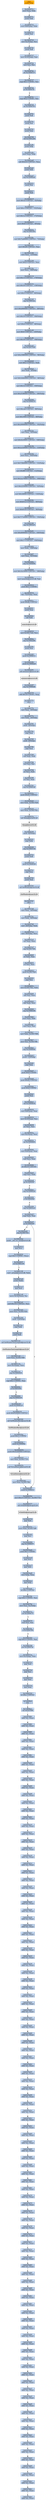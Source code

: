 digraph G {
node[shape=rectangle,style=filled,fillcolor=lightsteelblue,color=lightsteelblue]
bgcolor="transparent"
a0x1000471bpushl_ebp[label="start\npushl %ebp",color="lightgrey",fillcolor="orange"];
a0x1000471cmovl_esp_ebp[label="0x1000471c\nmovl %esp, %ebp"];
a0x1000471epushl_ebx[label="0x1000471e\npushl %ebx"];
a0x1000471fmovl_0x8ebp__ebx[label="0x1000471f\nmovl 0x8(%ebp), %ebx"];
a0x10004722pushl_esi[label="0x10004722\npushl %esi"];
a0x10004723movl_0xcebp__esi[label="0x10004723\nmovl 0xc(%ebp), %esi"];
a0x10004726pushl_edi[label="0x10004726\npushl %edi"];
a0x10004727movl_0x10ebp__edi[label="0x10004727\nmovl 0x10(%ebp), %edi"];
a0x1000472atestl_esi_esi[label="0x1000472a\ntestl %esi, %esi"];
a0x1000472cjne_0x10004737[label="0x1000472c\njne 0x10004737"];
a0x10004737cmpl_0x1UINT8_esi[label="0x10004737\ncmpl $0x1<UINT8>, %esi"];
a0x1000473aje_0x10004741[label="0x1000473a\nje 0x10004741"];
a0x1000473ccmpl_0x2UINT8_esi[label="0x1000473c\ncmpl $0x2<UINT8>, %esi"];
a0x1000473fjne_0x10004763[label="0x1000473f\njne 0x10004763"];
a0x10004763pushl_edi[label="0x10004763\npushl %edi"];
a0x10004764pushl_esi[label="0x10004764\npushl %esi"];
a0x10004765pushl_ebx[label="0x10004765\npushl %ebx"];
a0x10004766call_0x10001a9d[label="0x10004766\ncall 0x10001a9d"];
a0x10001a9dpushl_ebp[label="0x10001a9d\npushl %ebp"];
a0x10001a9emovl_esp_ebp[label="0x10001a9e\nmovl %esp, %ebp"];
a0x10001aa0subl_0x4c4UINT32_esp[label="0x10001aa0\nsubl $0x4c4<UINT32>, %esp"];
a0x10001aa6pushl_ebx[label="0x10001aa6\npushl %ebx"];
a0x10001aa7jmp_0x100062e4[label="0x10001aa7\njmp 0x100062e4"];
a0x10002b16pushl_esi[label="0x10002b16\npushl %esi"];
a0x10002b17pushl_edi[label="0x10002b17\npushl %edi"];
a0x10002b18movl_0x32UINT32__52ebp_[label="0x10002b18\nmovl $0x32<UINT32>, -52(%ebp)"];
a0x10002b1fmovl_0xcUINT32__152ebp_[label="0x10002b1f\nmovl $0xc<UINT32>, -152(%ebp)"];
a0x10002b29movl_0x1aUINT32__172ebp_[label="0x10002b29\nmovl $0x1a<UINT32>, -172(%ebp)"];
a0x10002b33movl_0x8UINT32__8ebp_[label="0x10002b33\nmovl $0x8<UINT32>, -8(%ebp)"];
a0x10002b3ajmp_0x100010fa[label="0x10002b3a\njmp 0x100010fa"];
a0x100010famovl_0x72a80000UINT32__72ebp_[label="0x100010fa\nmovl $0x72a80000<UINT32>, -72(%ebp)"];
a0x10001101movl_0x28UINT32_eax[label="0x10001101\nmovl $0x28<UINT32>, %eax"];
a0x10001106movl_eax__12ebp_[label="0x10001106\nmovl %eax, -12(%ebp)"];
a0x10001109movl_0x2UINT32_ecx[label="0x10001109\nmovl $0x2<UINT32>, %ecx"];
a0x1000110emovl_ecx__148ebp_[label="0x1000110e\nmovl %ecx, -148(%ebp)"];
a0x10001114movl_0x13UINT32__176ebp_[label="0x10001114\nmovl $0x13<UINT32>, -176(%ebp)"];
a0x1000111emovl_0x16UINT32__136ebp_[label="0x1000111e\nmovl $0x16<UINT32>, -136(%ebp)"];
a0x10001128movl_0x3UINT32__60ebp_[label="0x10001128\nmovl $0x3<UINT32>, -60(%ebp)"];
a0x1000112fjmp_0x10001cbc[label="0x1000112f\njmp 0x10001cbc"];
a0x10001cbcmovl_0xb960000UINT32__28ebp_[label="0x10001cbc\nmovl $0xb960000<UINT32>, -28(%ebp)"];
a0x10001cc3movl_0x10UINT32__184ebp_[label="0x10001cc3\nmovl $0x10<UINT32>, -184(%ebp)"];
a0x10001ccdmovl_0x4UINT32__48ebp_[label="0x10001ccd\nmovl $0x4<UINT32>, -48(%ebp)"];
a0x10001cd4movl_0x0UINT32__120ebp_[label="0x10001cd4\nmovl $0x0<UINT32>, -120(%ebp)"];
a0x10001cdbmovl_0x18UINT32__196ebp_[label="0x10001cdb\nmovl $0x18<UINT32>, -196(%ebp)"];
a0x10001ce5jmp_0x10017430[label="0x10001ce5\njmp 0x10017430"];
a0x10002021movl_0x23880000UINT32__96ebp_[label="0x10002021\nmovl $0x23880000<UINT32>, -96(%ebp)"];
a0x10002028movl_0x1UINT32_edx[label="0x10002028\nmovl $0x1<UINT32>, %edx"];
a0x1000202dmovl_edx__4ebp_[label="0x1000202d\nmovl %edx, -4(%ebp)"];
a0x10002030movl_0x5d4b0000UINT32__48ebp_[label="0x10002030\nmovl $0x5d4b0000<UINT32>, -48(%ebp)"];
a0x10002037movl_0x12UINT32__100ebp_[label="0x10002037\nmovl $0x12<UINT32>, -100(%ebp)"];
a0x1000203emovl_0x253f0000UINT32__180ebp_[label="0x1000203e\nmovl $0x253f0000<UINT32>, -180(%ebp)"];
a0x10002048jmp_0x10006274[label="0x10002048\njmp 0x10006274"];
a0x10002116movl_0xcabUINT32__88ebp_[label="0x10002116\nmovl $0xcab<UINT32>, -88(%ebp)"];
a0x1000211dmovl_0x1000UINT32__48ebp_[label="0x1000211d\nmovl $0x1000<UINT32>, -48(%ebp)"];
a0x10002124movl_0x20000000UINT32__192ebp_[label="0x10002124\nmovl $0x20000000<UINT32>, -192(%ebp)"];
a0x1000212emovl_eax__16ebp_[label="0x1000212e\nmovl %eax, -16(%ebp)"];
a0x10002131movl_0x42c0000UINT32__168ebp_[label="0x10002131\nmovl $0x42c0000<UINT32>, -168(%ebp)"];
a0x1000213bmovl_0x2a320000UINT32__124ebp_[label="0x1000213b\nmovl $0x2a320000<UINT32>, -124(%ebp)"];
a0x10002142movl_ecx__164ebp_[label="0x10002142\nmovl %ecx, -164(%ebp)"];
a0x10002148movl_0x72fb0000UINT32__132ebp_[label="0x10002148\nmovl $0x72fb0000<UINT32>, -132(%ebp)"];
a0x10002152movl_0xffffUINT32__112ebp_[label="0x10002152\nmovl $0xffff<UINT32>, -112(%ebp)"];
a0x10002159movl_0x2aa70000UINT32__108ebp_[label="0x10002159\nmovl $0x2aa70000<UINT32>, -108(%ebp)"];
a0x10002160movl_0x2250000UINT32__32ebp_[label="0x10002160\nmovl $0x2250000<UINT32>, -32(%ebp)"];
a0x10002167movl_0x3d090UINT32__116ebp_[label="0x10002167\nmovl $0x3d090<UINT32>, -116(%ebp)"];
a0x1000216emovl_0x831eUINT32__48ebp_[label="0x1000216e\nmovl $0x831e<UINT32>, -48(%ebp)"];
a0x10002175movl_0x6516UINT32__36ebp_[label="0x10002175\nmovl $0x6516<UINT32>, -36(%ebp)"];
a0x1000217cmovl_0x717e0000UINT32__156ebp_[label="0x1000217c\nmovl $0x717e0000<UINT32>, -156(%ebp)"];
a0x10002186jmp_0x10003cf3[label="0x10002186\njmp 0x10003cf3"];
a0x10003cf3movl_0x4000000UINT32__160ebp_[label="0x10003cf3\nmovl $0x4000000<UINT32>, -160(%ebp)"];
a0x10003cfdmovl_0x17UINT32__104ebp_[label="0x10003cfd\nmovl $0x17<UINT32>, -104(%ebp)"];
a0x10003d04movl_edx__128ebp_[label="0x10003d04\nmovl %edx, -128(%ebp)"];
a0x10003d07movl_eax__92ebp_[label="0x10003d07\nmovl %eax, -92(%ebp)"];
a0x10003d0ajmp_0x10004004[label="0x10003d0a\njmp 0x10004004"];
a0x10004004movl_0x1fa10000UINT32__188ebp_[label="0x10004004\nmovl $0x1fa10000<UINT32>, -188(%ebp)"];
a0x1000400emovl_memchr_msvcrt_dll_edi[label="0x1000400e\nmovl memchr@msvcrt.dll, %edi"];
a0x10004014pushl_0x1cUINT8[label="0x10004014\npushl $0x1c<UINT8>"];
a0x10004016leal__752ebp__eax[label="0x10004016\nleal -752(%ebp), %eax"];
a0x1000401cpushl_0x8bUINT32[label="0x1000401c\npushl $0x8b<UINT32>"];
a0x10004021pushl_eax[label="0x10004021\npushl %eax"];
a0x10004022call_edi[label="0x10004022\ncall %edi"];
memchr_msvcrt_dll[label="memchr@msvcrt.dll",color="lightgrey",fillcolor="lightgrey"];
a0x10004024movl_0x100173a4_ecx[label="0x10004024\nmovl 0x100173a4, %ecx"];
a0x1000402ajmp_0x10002284[label="0x1000402a\njmp 0x10002284"];
a0x10002284pushl_ecx[label="0x10002284\npushl %ecx"];
a0x10002285pushl_0x1000611c[label="0x10002285\npushl 0x1000611c"];
a0x1000228bpushl_0x100062e8[label="0x1000228b\npushl 0x100062e8"];
a0x10002291call_memmove_msvcrt_dll[label="0x10002291\ncall memmove@msvcrt.dll"];
memmove_msvcrt_dll[label="memmove@msvcrt.dll",color="lightgrey",fillcolor="lightgrey"];
a0x10002297jmp_0x100060e8[label="0x10002297\njmp 0x100060e8"];
a0x10003776addl_0x18UINT8_esp[label="0x10003776\naddl $0x18<UINT8>, %esp"];
a0x10003779rdtsc_[label="0x10003779\nrdtsc "];
a0x1000377bmovl_eax__20ebp_[label="0x1000377b\nmovl %eax, -20(%ebp)"];
a0x1000377emovl_edx__24ebp_[label="0x1000377e\nmovl %edx, -24(%ebp)"];
a0x10003781pushl__24ebp_[label="0x10003781\npushl -24(%ebp)"];
a0x10003784popl_eax[label="0x10003784\npopl %eax"];
a0x10003785pushl__20ebp_[label="0x10003785\npushl -20(%ebp)"];
a0x10003788popl_ecx[label="0x10003788\npopl %ecx"];
a0x10003789subl_edx_edx[label="0x10003789\nsubl %edx, %edx"];
a0x1000378bxorl_esi_esi[label="0x1000378b\nxorl %esi, %esi"];
a0x1000378dorl_ecx_edx[label="0x1000378d\norl %ecx, %edx"];
a0x1000378forl_esi_eax[label="0x1000378f\norl %esi, %eax"];
a0x10003791jmp_0x100061e8[label="0x10003791\njmp 0x100061e8"];
a0x1000422apushl_0x82UINT32[label="0x1000422a\npushl $0x82<UINT32>"];
a0x1000422fmovl_edx_0x10017928[label="0x1000422f\nmovl %edx, 0x10017928"];
a0x10004235movl_eax_0x1001792c[label="0x10004235\nmovl %eax, 0x1001792c"];
a0x1000423acall_Sleep_kernel32_dll[label="0x1000423a\ncall Sleep@kernel32.dll"];
Sleep_kernel32_dll[label="Sleep@kernel32.dll",color="lightgrey",fillcolor="lightgrey"];
a0x10004240pushl__60ebp_[label="0x10004240\npushl -60(%ebp)"];
a0x10004243popl_edx[label="0x10004243\npopl %edx"];
a0x10004244jmp_0x100037c8[label="0x10004244\njmp 0x100037c8"];
a0x100037c8pushl_edx[label="0x100037c8\npushl %edx"];
a0x100037c9pushl_0x10006300[label="0x100037c9\npushl 0x10006300"];
a0x100037cfpopl_eax[label="0x100037cf\npopl %eax"];
a0x100037d0pushl_eax[label="0x100037d0\npushl %eax"];
a0x100037d1call_GetWindow_user32_dll[label="0x100037d1\ncall GetWindow@user32.dll"];
GetWindow_user32_dll[label="GetWindow@user32.dll",color="lightgrey",fillcolor="lightgrey"];
a0x100037d7rdtsc_[label="0x100037d7\nrdtsc "];
a0x100037d9movl_eax__24ebp_[label="0x100037d9\nmovl %eax, -24(%ebp)"];
a0x100037dcmovl_edx__60ebp_[label="0x100037dc\nmovl %edx, -60(%ebp)"];
a0x100037dfmovl__24ebp__edx[label="0x100037df\nmovl -24(%ebp), %edx"];
a0x100037e2movl__60ebp__ecx[label="0x100037e2\nmovl -60(%ebp), %ecx"];
a0x100037e5xorl_eax_eax[label="0x100037e5\nxorl %eax, %eax"];
a0x100037e7jmp_0x100173f4[label="0x100037e7\njmp 0x100173f4"];
a0x1000262forl_edx_eax[label="0x1000262f\norl %edx, %eax"];
a0x10002631orl_esi_ecx[label="0x10002631\norl %esi, %ecx"];
a0x10002633pushl_0x10017928[label="0x10002633\npushl 0x10017928"];
a0x10002639popl_esi[label="0x10002639\npopl %esi"];
a0x1000263amovl_0x1001792c_edx[label="0x1000263a\nmovl 0x1001792c, %edx"];
a0x10002640subl_esi_eax[label="0x10002640\nsubl %esi, %eax"];
a0x10002642sbbl_edx_ecx[label="0x10002642\nsbbl %edx, %ecx"];
a0x10002644jmp_0x10006184[label="0x10002644\njmp 0x10006184"];
a0x10003fddmovl_eax_ebx[label="0x10003fdd\nmovl %eax, %ebx"];
a0x10003fdfmovl_ecx_esi[label="0x10003fdf\nmovl %ecx, %esi"];
a0x10003fe1movl_ebx_0x10017988[label="0x10003fe1\nmovl %ebx, 0x10017988"];
a0x10003fe7movl_esi_0x1001798c[label="0x10003fe7\nmovl %esi, 0x1001798c"];
a0x10003fedjmp_0x10006044[label="0x10003fed\njmp 0x10006044"];
a0x10002bd3pushl__116ebp_[label="0x10002bd3\npushl -116(%ebp)"];
a0x10002bd6popl_eax[label="0x10002bd6\npopl %eax"];
a0x10002bd7pushl_0x0UINT8[label="0x10002bd7\npushl $0x0<UINT8>"];
a0x10002bd9pushl_0x82UINT32[label="0x10002bd9\npushl $0x82<UINT32>"];
a0x10002bdepushl_0x0UINT8[label="0x10002bde\npushl $0x0<UINT8>"];
a0x10002be0pushl_eax[label="0x10002be0\npushl %eax"];
a0x10002be1call_0x10004630[label="0x10002be1\ncall 0x10004630"];
a0x10004630movl_0x8esp__eax[label="0x10004630\nmovl 0x8(%esp), %eax"];
a0x10004634movl_0x10esp__ecx[label="0x10004634\nmovl 0x10(%esp), %ecx"];
a0x10004638orl_eax_ecx[label="0x10004638\norl %eax, %ecx"];
a0x1000463amovl_0xcesp__ecx[label="0x1000463a\nmovl 0xc(%esp), %ecx"];
a0x1000463ejne_0x10004649[label="0x1000463e\njne 0x10004649"];
a0x10004640movl_0x4esp__eax[label="0x10004640\nmovl 0x4(%esp), %eax"];
a0x10004644mull_ecx_eax[label="0x10004644\nmull %ecx, %eax"];
a0x10004646ret_0x10UINT16[label="0x10004646\nret $0x10<UINT16>"];
a0x10002be6cmpl_esi_edx[label="0x10002be6\ncmpl %esi, %edx"];
a0x10002be8jg_0x10004367[label="0x10002be8\njg 0x10004367"];
a0x10002beejmp_0x10006224[label="0x10002bee\njmp 0x10006224"];
a0x10001052jl_0x1000292d[label="0x10001052\njl 0x1000292d"];
a0x10001058jmp_0x10003ce5[label="0x10001058\njmp 0x10003ce5"];
a0x10003ce5cmpl_ebx_eax[label="0x10003ce5\ncmpl %ebx, %eax"];
a0x10003ce7ja_0x10004367[label="0x10003ce7\nja 0x10004367"];
a0x10003cedjmp_0x1001741c[label="0x10003ced\njmp 0x1001741c"];
a0x10004367pushl_0x1000621c[label="0x10004367\npushl 0x1000621c"];
a0x1000436dmovl_0xc5UINT32_0x10017724[label="0x1000436d\nmovl $0xc5<UINT32>, 0x10017724"];
a0x10004377call_IsValidSid_advapi32_dll[label="0x10004377\ncall IsValidSid@advapi32.dll"];
IsValidSid_advapi32_dll[label="IsValidSid@advapi32.dll",color="lightgrey",fillcolor="lightgrey"];
a0x1000437dpopl_edi[label="0x1000437d\npopl %edi"];
a0x1000437emovl_eax_0x10017a80[label="0x1000437e\nmovl %eax, 0x10017a80"];
a0x10004383popl_esi[label="0x10004383\npopl %esi"];
a0x10004384jmp_0x10006070[label="0x10004384\njmp 0x10006070"];
a0x10003ee4pushl_0x1UINT8[label="0x10003ee4\npushl $0x1<UINT8>"];
a0x10003ee6popl_eax[label="0x10003ee6\npopl %eax"];
a0x10003ee7popl_ebx[label="0x10003ee7\npopl %ebx"];
a0x10003ee8movl_ebp_esp[label="0x10003ee8\nmovl %ebp, %esp"];
a0x10003eeapopl_ebp[label="0x10003eea\npopl %ebp"];
a0x10003eebret_0xcUINT16[label="0x10003eeb\nret $0xc<UINT16>"];
a0x1000476bcmpl_0x1UINT8_esi[label="0x1000476b\ncmpl $0x1<UINT8>, %esi"];
a0x1000476emovl_eax_0xcebp_[label="0x1000476e\nmovl %eax, 0xc(%ebp)"];
a0x10004771jne_0x1000477f[label="0x10004771\njne 0x1000477f"];
a0x1000477ftestl_esi_esi[label="0x1000477f\ntestl %esi, %esi"];
a0x10004781je_0x10004788[label="0x10004781\nje 0x10004788"];
a0x10004783cmpl_0x3UINT8_esi[label="0x10004783\ncmpl $0x3<UINT8>, %esi"];
a0x10004786jne_0x100047ae[label="0x10004786\njne 0x100047ae"];
a0x100047aemovl_0xcebp__eax[label="0x100047ae\nmovl 0xc(%ebp), %eax"];
a0x100047b1popl_edi[label="0x100047b1\npopl %edi"];
a0x100047b2popl_esi[label="0x100047b2\npopl %esi"];
a0x100047b3popl_ebx[label="0x100047b3\npopl %ebx"];
a0x100047b4popl_ebp[label="0x100047b4\npopl %ebp"];
a0x100047b5ret_0xcUINT16[label="0x100047b5\nret $0xc<UINT16>"];
a0x7c8000c0nop_[label="0x7c8000c0\nnop "];
a0x7c8000c1call_0x63d7f9f4[label="0x7c8000c1\ncall 0x63d7f9f4"];
a0x63d7f9f4addb_al_eax_[label="0x63d7f9f4\naddb %al, (%eax)"];
a0x63d7f9f6addb_al_eax_[label="0x63d7f9f6\naddb %al, (%eax)"];
a0x63d7f9f8addb_al_eax_[label="0x63d7f9f8\naddb %al, (%eax)"];
a0x63d7f9faaddb_al_eax_[label="0x63d7f9fa\naddb %al, (%eax)"];
a0x63d7f9fcaddb_al_eax_[label="0x63d7f9fc\naddb %al, (%eax)"];
a0x63d7f9feaddb_al_eax_[label="0x63d7f9fe\naddb %al, (%eax)"];
a0x63d7fa00addb_al_eax_[label="0x63d7fa00\naddb %al, (%eax)"];
a0x63d7fa02addb_al_eax_[label="0x63d7fa02\naddb %al, (%eax)"];
a0x63d7fa04addb_al_eax_[label="0x63d7fa04\naddb %al, (%eax)"];
a0x63d7fa06addb_al_eax_[label="0x63d7fa06\naddb %al, (%eax)"];
a0x63d7fa08addb_al_eax_[label="0x63d7fa08\naddb %al, (%eax)"];
a0x63d7fa0aaddb_al_eax_[label="0x63d7fa0a\naddb %al, (%eax)"];
a0x63d7fa0caddb_al_eax_[label="0x63d7fa0c\naddb %al, (%eax)"];
a0x63d7fa0eaddb_al_eax_[label="0x63d7fa0e\naddb %al, (%eax)"];
a0x63d7fa10addb_al_eax_[label="0x63d7fa10\naddb %al, (%eax)"];
a0x63d7fa12addb_al_eax_[label="0x63d7fa12\naddb %al, (%eax)"];
a0x63d7fa14addb_al_eax_[label="0x63d7fa14\naddb %al, (%eax)"];
a0x63d7fa16addb_al_eax_[label="0x63d7fa16\naddb %al, (%eax)"];
a0x63d7fa18addb_al_eax_[label="0x63d7fa18\naddb %al, (%eax)"];
a0x63d7fa1aaddb_al_eax_[label="0x63d7fa1a\naddb %al, (%eax)"];
a0x63d7fa1caddb_al_eax_[label="0x63d7fa1c\naddb %al, (%eax)"];
a0x63d7fa1eaddb_al_eax_[label="0x63d7fa1e\naddb %al, (%eax)"];
a0x63d7fa20addb_al_eax_[label="0x63d7fa20\naddb %al, (%eax)"];
a0x63d7fa22addb_al_eax_[label="0x63d7fa22\naddb %al, (%eax)"];
a0x63d7fa24addb_al_eax_[label="0x63d7fa24\naddb %al, (%eax)"];
a0x63d7fa26addb_al_eax_[label="0x63d7fa26\naddb %al, (%eax)"];
a0x63d7fa28addb_al_eax_[label="0x63d7fa28\naddb %al, (%eax)"];
a0x63d7fa2aaddb_al_eax_[label="0x63d7fa2a\naddb %al, (%eax)"];
a0x63d7fa2caddb_al_eax_[label="0x63d7fa2c\naddb %al, (%eax)"];
a0x63d7fa2eaddb_al_eax_[label="0x63d7fa2e\naddb %al, (%eax)"];
a0x63d7fa30addb_al_eax_[label="0x63d7fa30\naddb %al, (%eax)"];
a0x63d7fa32addb_al_eax_[label="0x63d7fa32\naddb %al, (%eax)"];
a0x63d7fa34addb_al_eax_[label="0x63d7fa34\naddb %al, (%eax)"];
a0x63d7fa36addb_al_eax_[label="0x63d7fa36\naddb %al, (%eax)"];
a0x63d7fa38addb_al_eax_[label="0x63d7fa38\naddb %al, (%eax)"];
a0x63d7fa3aaddb_al_eax_[label="0x63d7fa3a\naddb %al, (%eax)"];
a0x63d7fa3caddb_al_eax_[label="0x63d7fa3c\naddb %al, (%eax)"];
a0x63d7fa3eaddb_al_eax_[label="0x63d7fa3e\naddb %al, (%eax)"];
a0x63d7fa40addb_al_eax_[label="0x63d7fa40\naddb %al, (%eax)"];
a0x63d7fa42addb_al_eax_[label="0x63d7fa42\naddb %al, (%eax)"];
a0x63d7fa44addb_al_eax_[label="0x63d7fa44\naddb %al, (%eax)"];
a0x63d7fa46addb_al_eax_[label="0x63d7fa46\naddb %al, (%eax)"];
a0x63d7fa48addb_al_eax_[label="0x63d7fa48\naddb %al, (%eax)"];
a0x63d7fa4aaddb_al_eax_[label="0x63d7fa4a\naddb %al, (%eax)"];
a0x63d7fa4caddb_al_eax_[label="0x63d7fa4c\naddb %al, (%eax)"];
a0x63d7fa4eaddb_al_eax_[label="0x63d7fa4e\naddb %al, (%eax)"];
a0x63d7fa50addb_al_eax_[label="0x63d7fa50\naddb %al, (%eax)"];
a0x63d7fa52addb_al_eax_[label="0x63d7fa52\naddb %al, (%eax)"];
a0x63d7fa54addb_al_eax_[label="0x63d7fa54\naddb %al, (%eax)"];
a0x63d7fa56addb_al_eax_[label="0x63d7fa56\naddb %al, (%eax)"];
a0x63d7fa58addb_al_eax_[label="0x63d7fa58\naddb %al, (%eax)"];
a0x63d7fa5aaddb_al_eax_[label="0x63d7fa5a\naddb %al, (%eax)"];
a0x63d7fa5caddb_al_eax_[label="0x63d7fa5c\naddb %al, (%eax)"];
a0x63d7fa5eaddb_al_eax_[label="0x63d7fa5e\naddb %al, (%eax)"];
a0x63d7fa60addb_al_eax_[label="0x63d7fa60\naddb %al, (%eax)"];
a0x63d7fa62addb_al_eax_[label="0x63d7fa62\naddb %al, (%eax)"];
a0x63d7fa64addb_al_eax_[label="0x63d7fa64\naddb %al, (%eax)"];
a0x63d7fa66addb_al_eax_[label="0x63d7fa66\naddb %al, (%eax)"];
a0x63d7fa68addb_al_eax_[label="0x63d7fa68\naddb %al, (%eax)"];
a0x63d7fa6aaddb_al_eax_[label="0x63d7fa6a\naddb %al, (%eax)"];
a0x63d7fa6caddb_al_eax_[label="0x63d7fa6c\naddb %al, (%eax)"];
a0x63d7fa6eaddb_al_eax_[label="0x63d7fa6e\naddb %al, (%eax)"];
a0x63d7fa70addb_al_eax_[label="0x63d7fa70\naddb %al, (%eax)"];
a0x63d7fa72addb_al_eax_[label="0x63d7fa72\naddb %al, (%eax)"];
a0x63d7fa74addb_al_eax_[label="0x63d7fa74\naddb %al, (%eax)"];
a0x63d7fa76addb_al_eax_[label="0x63d7fa76\naddb %al, (%eax)"];
a0x63d7fa78addb_al_eax_[label="0x63d7fa78\naddb %al, (%eax)"];
a0x63d7fa7aaddb_al_eax_[label="0x63d7fa7a\naddb %al, (%eax)"];
a0x63d7fa7caddb_al_eax_[label="0x63d7fa7c\naddb %al, (%eax)"];
a0x63d7fa7eaddb_al_eax_[label="0x63d7fa7e\naddb %al, (%eax)"];
a0x63d7fa80addb_al_eax_[label="0x63d7fa80\naddb %al, (%eax)"];
a0x63d7fa82addb_al_eax_[label="0x63d7fa82\naddb %al, (%eax)"];
a0x63d7fa84addb_al_eax_[label="0x63d7fa84\naddb %al, (%eax)"];
a0x63d7fa86addb_al_eax_[label="0x63d7fa86\naddb %al, (%eax)"];
a0x63d7fa88addb_al_eax_[label="0x63d7fa88\naddb %al, (%eax)"];
a0x63d7fa8aaddb_al_eax_[label="0x63d7fa8a\naddb %al, (%eax)"];
a0x63d7fa8caddb_al_eax_[label="0x63d7fa8c\naddb %al, (%eax)"];
a0x63d7fa8eaddb_al_eax_[label="0x63d7fa8e\naddb %al, (%eax)"];
a0x63d7fa90addb_al_eax_[label="0x63d7fa90\naddb %al, (%eax)"];
a0x63d7fa92addb_al_eax_[label="0x63d7fa92\naddb %al, (%eax)"];
a0x63d7fa94addb_al_eax_[label="0x63d7fa94\naddb %al, (%eax)"];
a0x63d7fa96addb_al_eax_[label="0x63d7fa96\naddb %al, (%eax)"];
a0x63d7fa98addb_al_eax_[label="0x63d7fa98\naddb %al, (%eax)"];
a0x63d7fa9aaddb_al_eax_[label="0x63d7fa9a\naddb %al, (%eax)"];
a0x63d7fa9caddb_al_eax_[label="0x63d7fa9c\naddb %al, (%eax)"];
a0x63d7fa9eaddb_al_eax_[label="0x63d7fa9e\naddb %al, (%eax)"];
a0x63d7faa0addb_al_eax_[label="0x63d7faa0\naddb %al, (%eax)"];
a0x63d7faa2addb_al_eax_[label="0x63d7faa2\naddb %al, (%eax)"];
a0x63d7faa4addb_al_eax_[label="0x63d7faa4\naddb %al, (%eax)"];
a0x63d7faa6addb_al_eax_[label="0x63d7faa6\naddb %al, (%eax)"];
a0x63d7faa8addb_al_eax_[label="0x63d7faa8\naddb %al, (%eax)"];
a0x63d7faaaaddb_al_eax_[label="0x63d7faaa\naddb %al, (%eax)"];
a0x63d7faacaddb_al_eax_[label="0x63d7faac\naddb %al, (%eax)"];
a0x63d7faaeaddb_al_eax_[label="0x63d7faae\naddb %al, (%eax)"];
a0x63d7fab0addb_al_eax_[label="0x63d7fab0\naddb %al, (%eax)"];
a0x63d7fab2addb_al_eax_[label="0x63d7fab2\naddb %al, (%eax)"];
a0x63d7fab4addb_al_eax_[label="0x63d7fab4\naddb %al, (%eax)"];
a0x63d7fab6addb_al_eax_[label="0x63d7fab6\naddb %al, (%eax)"];
a0x63d7fab8addb_al_eax_[label="0x63d7fab8\naddb %al, (%eax)"];
a0x63d7fabaaddb_al_eax_[label="0x63d7faba\naddb %al, (%eax)"];
a0x63d7fabcaddb_al_eax_[label="0x63d7fabc\naddb %al, (%eax)"];
a0x63d7fabeaddb_al_eax_[label="0x63d7fabe\naddb %al, (%eax)"];
a0x1000292dpushl___mb_cur_max_msvcrt_dll[label="0x1000292d\npushl __mb_cur_max@msvcrt.dll"];
a0x10002933popl_ecx[label="0x10002933\npopl %ecx"];
a0x10002934cmpl_0x1UINT8_ecx_[label="0x10002934\ncmpl $0x1<UINT8>, (%ecx)"];
a0x10002937jle_0x1000119f[label="0x10002937\njle 0x1000119f"];
a0x1000119fmovl__pctype_msvcrt_dll_edx[label="0x1000119f\nmovl _pctype@msvcrt.dll, %edx"];
a0x100011a5pushl_edx_[label="0x100011a5\npushl (%edx)"];
a0x100011a7popl_eax[label="0x100011a7\npopl %eax"];
a0x100011a8movw_0x142eax__cx[label="0x100011a8\nmovw 0x142(%eax), %cx"];
a0x100011afandl_0x103UINT32_ecx[label="0x100011af\nandl $0x103<UINT32>, %ecx"];
a0x100011b5movl_ecx_0x10017654[label="0x100011b5\nmovl %ecx, 0x10017654"];
a0x100011bbpushl__124ebp_[label="0x100011bb\npushl -124(%ebp)"];
a0x100011bepopl_edx[label="0x100011be\npopl %edx"];
a0x100011bfpushl_edx[label="0x100011bf\npushl %edx"];
a0x100011c0call_GetWindowTextLengthA_user32_dll[label="0x100011c0\ncall GetWindowTextLengthA@user32.dll"];
GetWindowTextLengthA_user32_dll[label="GetWindowTextLengthA@user32.dll",color="lightgrey",fillcolor="lightgrey"];
a0x100011c6movl_eax_0x10017948[label="0x100011c6\nmovl %eax, 0x10017948"];
a0x100011cbmovl_0xcebp__eax[label="0x100011cb\nmovl 0xc(%ebp), %eax"];
a0x100011cejmp_0x10002439[label="0x100011ce\njmp 0x10002439"];
a0x10002439cmpl_0x1UINT8_eax[label="0x10002439\ncmpl $0x1<UINT8>, %eax"];
a0x1000243cje_0x10001859[label="0x1000243c\nje 0x10001859"];
a0x10002442jmp_0x10004339[label="0x10002442\njmp 0x10004339"];
a0x10004339pushl_0x100061c8[label="0x10004339\npushl 0x100061c8"];
a0x1000433fpushl_0x6520000UINT32[label="0x1000433f\npushl $0x6520000<UINT32>"];
a0x10004344call_GetWindowRect_user32_dll[label="0x10004344\ncall GetWindowRect@user32.dll"];
GetWindowRect_user32_dll[label="GetWindowRect@user32.dll",color="lightgrey",fillcolor="lightgrey"];
a0x1000434apushl_0x1cUINT8[label="0x1000434a\npushl $0x1c<UINT8>"];
a0x1000434cpushl_0x100060bc[label="0x1000434c\npushl 0x100060bc"];
a0x10004352pushl_0x422b0000UINT32[label="0x10004352\npushl $0x422b0000<UINT32>"];
a0x10004357movl_eax_0x10017730[label="0x10004357\nmovl %eax, 0x10017730"];
a0x1000435ccall_VirtualQuery_kernel32_dll[label="0x1000435c\ncall VirtualQuery@kernel32.dll"];
VirtualQuery_kernel32_dll[label="VirtualQuery@kernel32.dll",color="lightgrey",fillcolor="lightgrey"];
a0x10004362movl_eax_0x1001799c[label="0x10004362\nmovl %eax, 0x1001799c"];
a0x1000471bpushl_ebp -> a0x1000471cmovl_esp_ebp [color="#000000"];
a0x1000471cmovl_esp_ebp -> a0x1000471epushl_ebx [color="#000000"];
a0x1000471epushl_ebx -> a0x1000471fmovl_0x8ebp__ebx [color="#000000"];
a0x1000471fmovl_0x8ebp__ebx -> a0x10004722pushl_esi [color="#000000"];
a0x10004722pushl_esi -> a0x10004723movl_0xcebp__esi [color="#000000"];
a0x10004723movl_0xcebp__esi -> a0x10004726pushl_edi [color="#000000"];
a0x10004726pushl_edi -> a0x10004727movl_0x10ebp__edi [color="#000000"];
a0x10004727movl_0x10ebp__edi -> a0x1000472atestl_esi_esi [color="#000000"];
a0x1000472atestl_esi_esi -> a0x1000472cjne_0x10004737 [color="#000000"];
a0x1000472cjne_0x10004737 -> a0x10004737cmpl_0x1UINT8_esi [color="#000000",label="T"];
a0x10004737cmpl_0x1UINT8_esi -> a0x1000473aje_0x10004741 [color="#000000"];
a0x1000473aje_0x10004741 -> a0x1000473ccmpl_0x2UINT8_esi [color="#000000",label="F"];
a0x1000473ccmpl_0x2UINT8_esi -> a0x1000473fjne_0x10004763 [color="#000000"];
a0x1000473fjne_0x10004763 -> a0x10004763pushl_edi [color="#000000",label="T"];
a0x10004763pushl_edi -> a0x10004764pushl_esi [color="#000000"];
a0x10004764pushl_esi -> a0x10004765pushl_ebx [color="#000000"];
a0x10004765pushl_ebx -> a0x10004766call_0x10001a9d [color="#000000"];
a0x10004766call_0x10001a9d -> a0x10001a9dpushl_ebp [color="#000000"];
a0x10001a9dpushl_ebp -> a0x10001a9emovl_esp_ebp [color="#000000"];
a0x10001a9emovl_esp_ebp -> a0x10001aa0subl_0x4c4UINT32_esp [color="#000000"];
a0x10001aa0subl_0x4c4UINT32_esp -> a0x10001aa6pushl_ebx [color="#000000"];
a0x10001aa6pushl_ebx -> a0x10001aa7jmp_0x100062e4 [color="#000000"];
a0x10001aa7jmp_0x100062e4 -> a0x10002b16pushl_esi [color="#000000"];
a0x10002b16pushl_esi -> a0x10002b17pushl_edi [color="#000000"];
a0x10002b17pushl_edi -> a0x10002b18movl_0x32UINT32__52ebp_ [color="#000000"];
a0x10002b18movl_0x32UINT32__52ebp_ -> a0x10002b1fmovl_0xcUINT32__152ebp_ [color="#000000"];
a0x10002b1fmovl_0xcUINT32__152ebp_ -> a0x10002b29movl_0x1aUINT32__172ebp_ [color="#000000"];
a0x10002b29movl_0x1aUINT32__172ebp_ -> a0x10002b33movl_0x8UINT32__8ebp_ [color="#000000"];
a0x10002b33movl_0x8UINT32__8ebp_ -> a0x10002b3ajmp_0x100010fa [color="#000000"];
a0x10002b3ajmp_0x100010fa -> a0x100010famovl_0x72a80000UINT32__72ebp_ [color="#000000"];
a0x100010famovl_0x72a80000UINT32__72ebp_ -> a0x10001101movl_0x28UINT32_eax [color="#000000"];
a0x10001101movl_0x28UINT32_eax -> a0x10001106movl_eax__12ebp_ [color="#000000"];
a0x10001106movl_eax__12ebp_ -> a0x10001109movl_0x2UINT32_ecx [color="#000000"];
a0x10001109movl_0x2UINT32_ecx -> a0x1000110emovl_ecx__148ebp_ [color="#000000"];
a0x1000110emovl_ecx__148ebp_ -> a0x10001114movl_0x13UINT32__176ebp_ [color="#000000"];
a0x10001114movl_0x13UINT32__176ebp_ -> a0x1000111emovl_0x16UINT32__136ebp_ [color="#000000"];
a0x1000111emovl_0x16UINT32__136ebp_ -> a0x10001128movl_0x3UINT32__60ebp_ [color="#000000"];
a0x10001128movl_0x3UINT32__60ebp_ -> a0x1000112fjmp_0x10001cbc [color="#000000"];
a0x1000112fjmp_0x10001cbc -> a0x10001cbcmovl_0xb960000UINT32__28ebp_ [color="#000000"];
a0x10001cbcmovl_0xb960000UINT32__28ebp_ -> a0x10001cc3movl_0x10UINT32__184ebp_ [color="#000000"];
a0x10001cc3movl_0x10UINT32__184ebp_ -> a0x10001ccdmovl_0x4UINT32__48ebp_ [color="#000000"];
a0x10001ccdmovl_0x4UINT32__48ebp_ -> a0x10001cd4movl_0x0UINT32__120ebp_ [color="#000000"];
a0x10001cd4movl_0x0UINT32__120ebp_ -> a0x10001cdbmovl_0x18UINT32__196ebp_ [color="#000000"];
a0x10001cdbmovl_0x18UINT32__196ebp_ -> a0x10001ce5jmp_0x10017430 [color="#000000"];
a0x10001ce5jmp_0x10017430 -> a0x10002021movl_0x23880000UINT32__96ebp_ [color="#000000"];
a0x10002021movl_0x23880000UINT32__96ebp_ -> a0x10002028movl_0x1UINT32_edx [color="#000000"];
a0x10002028movl_0x1UINT32_edx -> a0x1000202dmovl_edx__4ebp_ [color="#000000"];
a0x1000202dmovl_edx__4ebp_ -> a0x10002030movl_0x5d4b0000UINT32__48ebp_ [color="#000000"];
a0x10002030movl_0x5d4b0000UINT32__48ebp_ -> a0x10002037movl_0x12UINT32__100ebp_ [color="#000000"];
a0x10002037movl_0x12UINT32__100ebp_ -> a0x1000203emovl_0x253f0000UINT32__180ebp_ [color="#000000"];
a0x1000203emovl_0x253f0000UINT32__180ebp_ -> a0x10002048jmp_0x10006274 [color="#000000"];
a0x10002048jmp_0x10006274 -> a0x10002116movl_0xcabUINT32__88ebp_ [color="#000000"];
a0x10002116movl_0xcabUINT32__88ebp_ -> a0x1000211dmovl_0x1000UINT32__48ebp_ [color="#000000"];
a0x1000211dmovl_0x1000UINT32__48ebp_ -> a0x10002124movl_0x20000000UINT32__192ebp_ [color="#000000"];
a0x10002124movl_0x20000000UINT32__192ebp_ -> a0x1000212emovl_eax__16ebp_ [color="#000000"];
a0x1000212emovl_eax__16ebp_ -> a0x10002131movl_0x42c0000UINT32__168ebp_ [color="#000000"];
a0x10002131movl_0x42c0000UINT32__168ebp_ -> a0x1000213bmovl_0x2a320000UINT32__124ebp_ [color="#000000"];
a0x1000213bmovl_0x2a320000UINT32__124ebp_ -> a0x10002142movl_ecx__164ebp_ [color="#000000"];
a0x10002142movl_ecx__164ebp_ -> a0x10002148movl_0x72fb0000UINT32__132ebp_ [color="#000000"];
a0x10002148movl_0x72fb0000UINT32__132ebp_ -> a0x10002152movl_0xffffUINT32__112ebp_ [color="#000000"];
a0x10002152movl_0xffffUINT32__112ebp_ -> a0x10002159movl_0x2aa70000UINT32__108ebp_ [color="#000000"];
a0x10002159movl_0x2aa70000UINT32__108ebp_ -> a0x10002160movl_0x2250000UINT32__32ebp_ [color="#000000"];
a0x10002160movl_0x2250000UINT32__32ebp_ -> a0x10002167movl_0x3d090UINT32__116ebp_ [color="#000000"];
a0x10002167movl_0x3d090UINT32__116ebp_ -> a0x1000216emovl_0x831eUINT32__48ebp_ [color="#000000"];
a0x1000216emovl_0x831eUINT32__48ebp_ -> a0x10002175movl_0x6516UINT32__36ebp_ [color="#000000"];
a0x10002175movl_0x6516UINT32__36ebp_ -> a0x1000217cmovl_0x717e0000UINT32__156ebp_ [color="#000000"];
a0x1000217cmovl_0x717e0000UINT32__156ebp_ -> a0x10002186jmp_0x10003cf3 [color="#000000"];
a0x10002186jmp_0x10003cf3 -> a0x10003cf3movl_0x4000000UINT32__160ebp_ [color="#000000"];
a0x10003cf3movl_0x4000000UINT32__160ebp_ -> a0x10003cfdmovl_0x17UINT32__104ebp_ [color="#000000"];
a0x10003cfdmovl_0x17UINT32__104ebp_ -> a0x10003d04movl_edx__128ebp_ [color="#000000"];
a0x10003d04movl_edx__128ebp_ -> a0x10003d07movl_eax__92ebp_ [color="#000000"];
a0x10003d07movl_eax__92ebp_ -> a0x10003d0ajmp_0x10004004 [color="#000000"];
a0x10003d0ajmp_0x10004004 -> a0x10004004movl_0x1fa10000UINT32__188ebp_ [color="#000000"];
a0x10004004movl_0x1fa10000UINT32__188ebp_ -> a0x1000400emovl_memchr_msvcrt_dll_edi [color="#000000"];
a0x1000400emovl_memchr_msvcrt_dll_edi -> a0x10004014pushl_0x1cUINT8 [color="#000000"];
a0x10004014pushl_0x1cUINT8 -> a0x10004016leal__752ebp__eax [color="#000000"];
a0x10004016leal__752ebp__eax -> a0x1000401cpushl_0x8bUINT32 [color="#000000"];
a0x1000401cpushl_0x8bUINT32 -> a0x10004021pushl_eax [color="#000000"];
a0x10004021pushl_eax -> a0x10004022call_edi [color="#000000"];
a0x10004022call_edi -> memchr_msvcrt_dll [color="#000000"];
memchr_msvcrt_dll -> a0x10004024movl_0x100173a4_ecx [color="#000000"];
a0x10004024movl_0x100173a4_ecx -> a0x1000402ajmp_0x10002284 [color="#000000"];
a0x1000402ajmp_0x10002284 -> a0x10002284pushl_ecx [color="#000000"];
a0x10002284pushl_ecx -> a0x10002285pushl_0x1000611c [color="#000000"];
a0x10002285pushl_0x1000611c -> a0x1000228bpushl_0x100062e8 [color="#000000"];
a0x1000228bpushl_0x100062e8 -> a0x10002291call_memmove_msvcrt_dll [color="#000000"];
a0x10002291call_memmove_msvcrt_dll -> memmove_msvcrt_dll [color="#000000"];
memmove_msvcrt_dll -> a0x10002297jmp_0x100060e8 [color="#000000"];
a0x10002297jmp_0x100060e8 -> a0x10003776addl_0x18UINT8_esp [color="#000000"];
a0x10003776addl_0x18UINT8_esp -> a0x10003779rdtsc_ [color="#000000"];
a0x10003779rdtsc_ -> a0x1000377bmovl_eax__20ebp_ [color="#000000"];
a0x1000377bmovl_eax__20ebp_ -> a0x1000377emovl_edx__24ebp_ [color="#000000"];
a0x1000377emovl_edx__24ebp_ -> a0x10003781pushl__24ebp_ [color="#000000"];
a0x10003781pushl__24ebp_ -> a0x10003784popl_eax [color="#000000"];
a0x10003784popl_eax -> a0x10003785pushl__20ebp_ [color="#000000"];
a0x10003785pushl__20ebp_ -> a0x10003788popl_ecx [color="#000000"];
a0x10003788popl_ecx -> a0x10003789subl_edx_edx [color="#000000"];
a0x10003789subl_edx_edx -> a0x1000378bxorl_esi_esi [color="#000000"];
a0x1000378bxorl_esi_esi -> a0x1000378dorl_ecx_edx [color="#000000"];
a0x1000378dorl_ecx_edx -> a0x1000378forl_esi_eax [color="#000000"];
a0x1000378forl_esi_eax -> a0x10003791jmp_0x100061e8 [color="#000000"];
a0x10003791jmp_0x100061e8 -> a0x1000422apushl_0x82UINT32 [color="#000000"];
a0x1000422apushl_0x82UINT32 -> a0x1000422fmovl_edx_0x10017928 [color="#000000"];
a0x1000422fmovl_edx_0x10017928 -> a0x10004235movl_eax_0x1001792c [color="#000000"];
a0x10004235movl_eax_0x1001792c -> a0x1000423acall_Sleep_kernel32_dll [color="#000000"];
a0x1000423acall_Sleep_kernel32_dll -> Sleep_kernel32_dll [color="#000000"];
Sleep_kernel32_dll -> a0x10004240pushl__60ebp_ [color="#000000"];
a0x10004240pushl__60ebp_ -> a0x10004243popl_edx [color="#000000"];
a0x10004243popl_edx -> a0x10004244jmp_0x100037c8 [color="#000000"];
a0x10004244jmp_0x100037c8 -> a0x100037c8pushl_edx [color="#000000"];
a0x100037c8pushl_edx -> a0x100037c9pushl_0x10006300 [color="#000000"];
a0x100037c9pushl_0x10006300 -> a0x100037cfpopl_eax [color="#000000"];
a0x100037cfpopl_eax -> a0x100037d0pushl_eax [color="#000000"];
a0x100037d0pushl_eax -> a0x100037d1call_GetWindow_user32_dll [color="#000000"];
a0x100037d1call_GetWindow_user32_dll -> GetWindow_user32_dll [color="#000000"];
GetWindow_user32_dll -> a0x100037d7rdtsc_ [color="#000000"];
a0x100037d7rdtsc_ -> a0x100037d9movl_eax__24ebp_ [color="#000000"];
a0x100037d9movl_eax__24ebp_ -> a0x100037dcmovl_edx__60ebp_ [color="#000000"];
a0x100037dcmovl_edx__60ebp_ -> a0x100037dfmovl__24ebp__edx [color="#000000"];
a0x100037dfmovl__24ebp__edx -> a0x100037e2movl__60ebp__ecx [color="#000000"];
a0x100037e2movl__60ebp__ecx -> a0x100037e5xorl_eax_eax [color="#000000"];
a0x100037e5xorl_eax_eax -> a0x100037e7jmp_0x100173f4 [color="#000000"];
a0x100037e7jmp_0x100173f4 -> a0x1000262forl_edx_eax [color="#000000"];
a0x1000262forl_edx_eax -> a0x10002631orl_esi_ecx [color="#000000"];
a0x10002631orl_esi_ecx -> a0x10002633pushl_0x10017928 [color="#000000"];
a0x10002633pushl_0x10017928 -> a0x10002639popl_esi [color="#000000"];
a0x10002639popl_esi -> a0x1000263amovl_0x1001792c_edx [color="#000000"];
a0x1000263amovl_0x1001792c_edx -> a0x10002640subl_esi_eax [color="#000000"];
a0x10002640subl_esi_eax -> a0x10002642sbbl_edx_ecx [color="#000000"];
a0x10002642sbbl_edx_ecx -> a0x10002644jmp_0x10006184 [color="#000000"];
a0x10002644jmp_0x10006184 -> a0x10003fddmovl_eax_ebx [color="#000000"];
a0x10003fddmovl_eax_ebx -> a0x10003fdfmovl_ecx_esi [color="#000000"];
a0x10003fdfmovl_ecx_esi -> a0x10003fe1movl_ebx_0x10017988 [color="#000000"];
a0x10003fe1movl_ebx_0x10017988 -> a0x10003fe7movl_esi_0x1001798c [color="#000000"];
a0x10003fe7movl_esi_0x1001798c -> a0x10003fedjmp_0x10006044 [color="#000000"];
a0x10003fedjmp_0x10006044 -> a0x10002bd3pushl__116ebp_ [color="#000000"];
a0x10002bd3pushl__116ebp_ -> a0x10002bd6popl_eax [color="#000000"];
a0x10002bd6popl_eax -> a0x10002bd7pushl_0x0UINT8 [color="#000000"];
a0x10002bd7pushl_0x0UINT8 -> a0x10002bd9pushl_0x82UINT32 [color="#000000"];
a0x10002bd9pushl_0x82UINT32 -> a0x10002bdepushl_0x0UINT8 [color="#000000"];
a0x10002bdepushl_0x0UINT8 -> a0x10002be0pushl_eax [color="#000000"];
a0x10002be0pushl_eax -> a0x10002be1call_0x10004630 [color="#000000"];
a0x10002be1call_0x10004630 -> a0x10004630movl_0x8esp__eax [color="#000000"];
a0x10004630movl_0x8esp__eax -> a0x10004634movl_0x10esp__ecx [color="#000000"];
a0x10004634movl_0x10esp__ecx -> a0x10004638orl_eax_ecx [color="#000000"];
a0x10004638orl_eax_ecx -> a0x1000463amovl_0xcesp__ecx [color="#000000"];
a0x1000463amovl_0xcesp__ecx -> a0x1000463ejne_0x10004649 [color="#000000"];
a0x1000463ejne_0x10004649 -> a0x10004640movl_0x4esp__eax [color="#000000",label="F"];
a0x10004640movl_0x4esp__eax -> a0x10004644mull_ecx_eax [color="#000000"];
a0x10004644mull_ecx_eax -> a0x10004646ret_0x10UINT16 [color="#000000"];
a0x10004646ret_0x10UINT16 -> a0x10002be6cmpl_esi_edx [color="#000000"];
a0x10002be6cmpl_esi_edx -> a0x10002be8jg_0x10004367 [color="#000000"];
a0x10002be8jg_0x10004367 -> a0x10002beejmp_0x10006224 [color="#000000",label="F"];
a0x10002beejmp_0x10006224 -> a0x10001052jl_0x1000292d [color="#000000"];
a0x10001052jl_0x1000292d -> a0x10001058jmp_0x10003ce5 [color="#000000",label="F"];
a0x10001058jmp_0x10003ce5 -> a0x10003ce5cmpl_ebx_eax [color="#000000"];
a0x10003ce5cmpl_ebx_eax -> a0x10003ce7ja_0x10004367 [color="#000000"];
a0x10003ce7ja_0x10004367 -> a0x10003cedjmp_0x1001741c [color="#000000",label="F"];
a0x10003ce7ja_0x10004367 -> a0x10004367pushl_0x1000621c [color="#000000",label="T"];
a0x10004367pushl_0x1000621c -> a0x1000436dmovl_0xc5UINT32_0x10017724 [color="#000000"];
a0x1000436dmovl_0xc5UINT32_0x10017724 -> a0x10004377call_IsValidSid_advapi32_dll [color="#000000"];
a0x10004377call_IsValidSid_advapi32_dll -> IsValidSid_advapi32_dll [color="#000000"];
IsValidSid_advapi32_dll -> a0x1000437dpopl_edi [color="#000000"];
a0x1000437dpopl_edi -> a0x1000437emovl_eax_0x10017a80 [color="#000000"];
a0x1000437emovl_eax_0x10017a80 -> a0x10004383popl_esi [color="#000000"];
a0x10004383popl_esi -> a0x10004384jmp_0x10006070 [color="#000000"];
a0x10004384jmp_0x10006070 -> a0x10003ee4pushl_0x1UINT8 [color="#000000"];
a0x10003ee4pushl_0x1UINT8 -> a0x10003ee6popl_eax [color="#000000"];
a0x10003ee6popl_eax -> a0x10003ee7popl_ebx [color="#000000"];
a0x10003ee7popl_ebx -> a0x10003ee8movl_ebp_esp [color="#000000"];
a0x10003ee8movl_ebp_esp -> a0x10003eeapopl_ebp [color="#000000"];
a0x10003eeapopl_ebp -> a0x10003eebret_0xcUINT16 [color="#000000"];
a0x10003eebret_0xcUINT16 -> a0x1000476bcmpl_0x1UINT8_esi [color="#000000"];
a0x1000476bcmpl_0x1UINT8_esi -> a0x1000476emovl_eax_0xcebp_ [color="#000000"];
a0x1000476emovl_eax_0xcebp_ -> a0x10004771jne_0x1000477f [color="#000000"];
a0x10004771jne_0x1000477f -> a0x1000477ftestl_esi_esi [color="#000000",label="T"];
a0x1000477ftestl_esi_esi -> a0x10004781je_0x10004788 [color="#000000"];
a0x10004781je_0x10004788 -> a0x10004783cmpl_0x3UINT8_esi [color="#000000",label="F"];
a0x10004783cmpl_0x3UINT8_esi -> a0x10004786jne_0x100047ae [color="#000000"];
a0x10004786jne_0x100047ae -> a0x100047aemovl_0xcebp__eax [color="#000000",label="T"];
a0x100047aemovl_0xcebp__eax -> a0x100047b1popl_edi [color="#000000"];
a0x100047b1popl_edi -> a0x100047b2popl_esi [color="#000000"];
a0x100047b2popl_esi -> a0x100047b3popl_ebx [color="#000000"];
a0x100047b3popl_ebx -> a0x100047b4popl_ebp [color="#000000"];
a0x100047b4popl_ebp -> a0x100047b5ret_0xcUINT16 [color="#000000"];
a0x100047b5ret_0xcUINT16 -> a0x7c8000c0nop_ [color="#000000"];
a0x7c8000c0nop_ -> a0x7c8000c1call_0x63d7f9f4 [color="#000000"];
a0x7c8000c1call_0x63d7f9f4 -> a0x63d7f9f4addb_al_eax_ [color="#000000"];
a0x63d7f9f4addb_al_eax_ -> a0x63d7f9f6addb_al_eax_ [color="#000000"];
a0x63d7f9f6addb_al_eax_ -> a0x63d7f9f8addb_al_eax_ [color="#000000"];
a0x63d7f9f8addb_al_eax_ -> a0x63d7f9faaddb_al_eax_ [color="#000000"];
a0x63d7f9faaddb_al_eax_ -> a0x63d7f9fcaddb_al_eax_ [color="#000000"];
a0x63d7f9fcaddb_al_eax_ -> a0x63d7f9feaddb_al_eax_ [color="#000000"];
a0x63d7f9feaddb_al_eax_ -> a0x63d7fa00addb_al_eax_ [color="#000000"];
a0x63d7fa00addb_al_eax_ -> a0x63d7fa02addb_al_eax_ [color="#000000"];
a0x63d7fa02addb_al_eax_ -> a0x63d7fa04addb_al_eax_ [color="#000000"];
a0x63d7fa04addb_al_eax_ -> a0x63d7fa06addb_al_eax_ [color="#000000"];
a0x63d7fa06addb_al_eax_ -> a0x63d7fa08addb_al_eax_ [color="#000000"];
a0x63d7fa08addb_al_eax_ -> a0x63d7fa0aaddb_al_eax_ [color="#000000"];
a0x63d7fa0aaddb_al_eax_ -> a0x63d7fa0caddb_al_eax_ [color="#000000"];
a0x63d7fa0caddb_al_eax_ -> a0x63d7fa0eaddb_al_eax_ [color="#000000"];
a0x63d7fa0eaddb_al_eax_ -> a0x63d7fa10addb_al_eax_ [color="#000000"];
a0x63d7fa10addb_al_eax_ -> a0x63d7fa12addb_al_eax_ [color="#000000"];
a0x63d7fa12addb_al_eax_ -> a0x63d7fa14addb_al_eax_ [color="#000000"];
a0x63d7fa14addb_al_eax_ -> a0x63d7fa16addb_al_eax_ [color="#000000"];
a0x63d7fa16addb_al_eax_ -> a0x63d7fa18addb_al_eax_ [color="#000000"];
a0x63d7fa18addb_al_eax_ -> a0x63d7fa1aaddb_al_eax_ [color="#000000"];
a0x63d7fa1aaddb_al_eax_ -> a0x63d7fa1caddb_al_eax_ [color="#000000"];
a0x63d7fa1caddb_al_eax_ -> a0x63d7fa1eaddb_al_eax_ [color="#000000"];
a0x63d7fa1eaddb_al_eax_ -> a0x63d7fa20addb_al_eax_ [color="#000000"];
a0x63d7fa20addb_al_eax_ -> a0x63d7fa22addb_al_eax_ [color="#000000"];
a0x63d7fa22addb_al_eax_ -> a0x63d7fa24addb_al_eax_ [color="#000000"];
a0x63d7fa24addb_al_eax_ -> a0x63d7fa26addb_al_eax_ [color="#000000"];
a0x63d7fa26addb_al_eax_ -> a0x63d7fa28addb_al_eax_ [color="#000000"];
a0x63d7fa28addb_al_eax_ -> a0x63d7fa2aaddb_al_eax_ [color="#000000"];
a0x63d7fa2aaddb_al_eax_ -> a0x63d7fa2caddb_al_eax_ [color="#000000"];
a0x63d7fa2caddb_al_eax_ -> a0x63d7fa2eaddb_al_eax_ [color="#000000"];
a0x63d7fa2eaddb_al_eax_ -> a0x63d7fa30addb_al_eax_ [color="#000000"];
a0x63d7fa30addb_al_eax_ -> a0x63d7fa32addb_al_eax_ [color="#000000"];
a0x63d7fa32addb_al_eax_ -> a0x63d7fa34addb_al_eax_ [color="#000000"];
a0x63d7fa34addb_al_eax_ -> a0x63d7fa36addb_al_eax_ [color="#000000"];
a0x63d7fa36addb_al_eax_ -> a0x63d7fa38addb_al_eax_ [color="#000000"];
a0x63d7fa38addb_al_eax_ -> a0x63d7fa3aaddb_al_eax_ [color="#000000"];
a0x63d7fa3aaddb_al_eax_ -> a0x63d7fa3caddb_al_eax_ [color="#000000"];
a0x63d7fa3caddb_al_eax_ -> a0x63d7fa3eaddb_al_eax_ [color="#000000"];
a0x63d7fa3eaddb_al_eax_ -> a0x63d7fa40addb_al_eax_ [color="#000000"];
a0x63d7fa40addb_al_eax_ -> a0x63d7fa42addb_al_eax_ [color="#000000"];
a0x63d7fa42addb_al_eax_ -> a0x63d7fa44addb_al_eax_ [color="#000000"];
a0x63d7fa44addb_al_eax_ -> a0x63d7fa46addb_al_eax_ [color="#000000"];
a0x63d7fa46addb_al_eax_ -> a0x63d7fa48addb_al_eax_ [color="#000000"];
a0x63d7fa48addb_al_eax_ -> a0x63d7fa4aaddb_al_eax_ [color="#000000"];
a0x63d7fa4aaddb_al_eax_ -> a0x63d7fa4caddb_al_eax_ [color="#000000"];
a0x63d7fa4caddb_al_eax_ -> a0x63d7fa4eaddb_al_eax_ [color="#000000"];
a0x63d7fa4eaddb_al_eax_ -> a0x63d7fa50addb_al_eax_ [color="#000000"];
a0x63d7fa50addb_al_eax_ -> a0x63d7fa52addb_al_eax_ [color="#000000"];
a0x63d7fa52addb_al_eax_ -> a0x63d7fa54addb_al_eax_ [color="#000000"];
a0x63d7fa54addb_al_eax_ -> a0x63d7fa56addb_al_eax_ [color="#000000"];
a0x63d7fa56addb_al_eax_ -> a0x63d7fa58addb_al_eax_ [color="#000000"];
a0x63d7fa58addb_al_eax_ -> a0x63d7fa5aaddb_al_eax_ [color="#000000"];
a0x63d7fa5aaddb_al_eax_ -> a0x63d7fa5caddb_al_eax_ [color="#000000"];
a0x63d7fa5caddb_al_eax_ -> a0x63d7fa5eaddb_al_eax_ [color="#000000"];
a0x63d7fa5eaddb_al_eax_ -> a0x63d7fa60addb_al_eax_ [color="#000000"];
a0x63d7fa60addb_al_eax_ -> a0x63d7fa62addb_al_eax_ [color="#000000"];
a0x63d7fa62addb_al_eax_ -> a0x63d7fa64addb_al_eax_ [color="#000000"];
a0x63d7fa64addb_al_eax_ -> a0x63d7fa66addb_al_eax_ [color="#000000"];
a0x63d7fa66addb_al_eax_ -> a0x63d7fa68addb_al_eax_ [color="#000000"];
a0x63d7fa68addb_al_eax_ -> a0x63d7fa6aaddb_al_eax_ [color="#000000"];
a0x63d7fa6aaddb_al_eax_ -> a0x63d7fa6caddb_al_eax_ [color="#000000"];
a0x63d7fa6caddb_al_eax_ -> a0x63d7fa6eaddb_al_eax_ [color="#000000"];
a0x63d7fa6eaddb_al_eax_ -> a0x63d7fa70addb_al_eax_ [color="#000000"];
a0x63d7fa70addb_al_eax_ -> a0x63d7fa72addb_al_eax_ [color="#000000"];
a0x63d7fa72addb_al_eax_ -> a0x63d7fa74addb_al_eax_ [color="#000000"];
a0x63d7fa74addb_al_eax_ -> a0x63d7fa76addb_al_eax_ [color="#000000"];
a0x63d7fa76addb_al_eax_ -> a0x63d7fa78addb_al_eax_ [color="#000000"];
a0x63d7fa78addb_al_eax_ -> a0x63d7fa7aaddb_al_eax_ [color="#000000"];
a0x63d7fa7aaddb_al_eax_ -> a0x63d7fa7caddb_al_eax_ [color="#000000"];
a0x63d7fa7caddb_al_eax_ -> a0x63d7fa7eaddb_al_eax_ [color="#000000"];
a0x63d7fa7eaddb_al_eax_ -> a0x63d7fa80addb_al_eax_ [color="#000000"];
a0x63d7fa80addb_al_eax_ -> a0x63d7fa82addb_al_eax_ [color="#000000"];
a0x63d7fa82addb_al_eax_ -> a0x63d7fa84addb_al_eax_ [color="#000000"];
a0x63d7fa84addb_al_eax_ -> a0x63d7fa86addb_al_eax_ [color="#000000"];
a0x63d7fa86addb_al_eax_ -> a0x63d7fa88addb_al_eax_ [color="#000000"];
a0x63d7fa88addb_al_eax_ -> a0x63d7fa8aaddb_al_eax_ [color="#000000"];
a0x63d7fa8aaddb_al_eax_ -> a0x63d7fa8caddb_al_eax_ [color="#000000"];
a0x63d7fa8caddb_al_eax_ -> a0x63d7fa8eaddb_al_eax_ [color="#000000"];
a0x63d7fa8eaddb_al_eax_ -> a0x63d7fa90addb_al_eax_ [color="#000000"];
a0x63d7fa90addb_al_eax_ -> a0x63d7fa92addb_al_eax_ [color="#000000"];
a0x63d7fa92addb_al_eax_ -> a0x63d7fa94addb_al_eax_ [color="#000000"];
a0x63d7fa94addb_al_eax_ -> a0x63d7fa96addb_al_eax_ [color="#000000"];
a0x63d7fa96addb_al_eax_ -> a0x63d7fa98addb_al_eax_ [color="#000000"];
a0x63d7fa98addb_al_eax_ -> a0x63d7fa9aaddb_al_eax_ [color="#000000"];
a0x63d7fa9aaddb_al_eax_ -> a0x63d7fa9caddb_al_eax_ [color="#000000"];
a0x63d7fa9caddb_al_eax_ -> a0x63d7fa9eaddb_al_eax_ [color="#000000"];
a0x63d7fa9eaddb_al_eax_ -> a0x63d7faa0addb_al_eax_ [color="#000000"];
a0x63d7faa0addb_al_eax_ -> a0x63d7faa2addb_al_eax_ [color="#000000"];
a0x63d7faa2addb_al_eax_ -> a0x63d7faa4addb_al_eax_ [color="#000000"];
a0x63d7faa4addb_al_eax_ -> a0x63d7faa6addb_al_eax_ [color="#000000"];
a0x63d7faa6addb_al_eax_ -> a0x63d7faa8addb_al_eax_ [color="#000000"];
a0x63d7faa8addb_al_eax_ -> a0x63d7faaaaddb_al_eax_ [color="#000000"];
a0x63d7faaaaddb_al_eax_ -> a0x63d7faacaddb_al_eax_ [color="#000000"];
a0x63d7faacaddb_al_eax_ -> a0x63d7faaeaddb_al_eax_ [color="#000000"];
a0x63d7faaeaddb_al_eax_ -> a0x63d7fab0addb_al_eax_ [color="#000000"];
a0x63d7fab0addb_al_eax_ -> a0x63d7fab2addb_al_eax_ [color="#000000"];
a0x63d7fab2addb_al_eax_ -> a0x63d7fab4addb_al_eax_ [color="#000000"];
a0x63d7fab4addb_al_eax_ -> a0x63d7fab6addb_al_eax_ [color="#000000"];
a0x63d7fab6addb_al_eax_ -> a0x63d7fab8addb_al_eax_ [color="#000000"];
a0x63d7fab8addb_al_eax_ -> a0x63d7fabaaddb_al_eax_ [color="#000000"];
a0x63d7fabaaddb_al_eax_ -> a0x63d7fabcaddb_al_eax_ [color="#000000"];
a0x63d7fabcaddb_al_eax_ -> a0x63d7fabeaddb_al_eax_ [color="#000000"];
a0x10003cedjmp_0x1001741c -> a0x1000292dpushl___mb_cur_max_msvcrt_dll [color="#000000"];
a0x1000292dpushl___mb_cur_max_msvcrt_dll -> a0x10002933popl_ecx [color="#000000"];
a0x10002933popl_ecx -> a0x10002934cmpl_0x1UINT8_ecx_ [color="#000000"];
a0x10002934cmpl_0x1UINT8_ecx_ -> a0x10002937jle_0x1000119f [color="#000000"];
a0x10002937jle_0x1000119f -> a0x1000119fmovl__pctype_msvcrt_dll_edx [color="#000000",label="T"];
a0x1000119fmovl__pctype_msvcrt_dll_edx -> a0x100011a5pushl_edx_ [color="#000000"];
a0x100011a5pushl_edx_ -> a0x100011a7popl_eax [color="#000000"];
a0x100011a7popl_eax -> a0x100011a8movw_0x142eax__cx [color="#000000"];
a0x100011a8movw_0x142eax__cx -> a0x100011afandl_0x103UINT32_ecx [color="#000000"];
a0x100011afandl_0x103UINT32_ecx -> a0x100011b5movl_ecx_0x10017654 [color="#000000"];
a0x100011b5movl_ecx_0x10017654 -> a0x100011bbpushl__124ebp_ [color="#000000"];
a0x100011bbpushl__124ebp_ -> a0x100011bepopl_edx [color="#000000"];
a0x100011bepopl_edx -> a0x100011bfpushl_edx [color="#000000"];
a0x100011bfpushl_edx -> a0x100011c0call_GetWindowTextLengthA_user32_dll [color="#000000"];
a0x100011c0call_GetWindowTextLengthA_user32_dll -> GetWindowTextLengthA_user32_dll [color="#000000"];
GetWindowTextLengthA_user32_dll -> a0x100011c6movl_eax_0x10017948 [color="#000000"];
a0x100011c6movl_eax_0x10017948 -> a0x100011cbmovl_0xcebp__eax [color="#000000"];
a0x100011cbmovl_0xcebp__eax -> a0x100011cejmp_0x10002439 [color="#000000"];
a0x100011cejmp_0x10002439 -> a0x10002439cmpl_0x1UINT8_eax [color="#000000"];
a0x10002439cmpl_0x1UINT8_eax -> a0x1000243cje_0x10001859 [color="#000000"];
a0x1000243cje_0x10001859 -> a0x10002442jmp_0x10004339 [color="#000000",label="F"];
a0x10002442jmp_0x10004339 -> a0x10004339pushl_0x100061c8 [color="#000000"];
a0x10004339pushl_0x100061c8 -> a0x1000433fpushl_0x6520000UINT32 [color="#000000"];
a0x1000433fpushl_0x6520000UINT32 -> a0x10004344call_GetWindowRect_user32_dll [color="#000000"];
a0x10004344call_GetWindowRect_user32_dll -> GetWindowRect_user32_dll [color="#000000"];
GetWindowRect_user32_dll -> a0x1000434apushl_0x1cUINT8 [color="#000000"];
a0x1000434apushl_0x1cUINT8 -> a0x1000434cpushl_0x100060bc [color="#000000"];
a0x1000434cpushl_0x100060bc -> a0x10004352pushl_0x422b0000UINT32 [color="#000000"];
a0x10004352pushl_0x422b0000UINT32 -> a0x10004357movl_eax_0x10017730 [color="#000000"];
a0x10004357movl_eax_0x10017730 -> a0x1000435ccall_VirtualQuery_kernel32_dll [color="#000000"];
a0x1000435ccall_VirtualQuery_kernel32_dll -> VirtualQuery_kernel32_dll [color="#000000"];
VirtualQuery_kernel32_dll -> a0x10004362movl_eax_0x1001799c [color="#000000"];
a0x10004362movl_eax_0x1001799c -> a0x10004367pushl_0x1000621c [color="#000000"];
}
